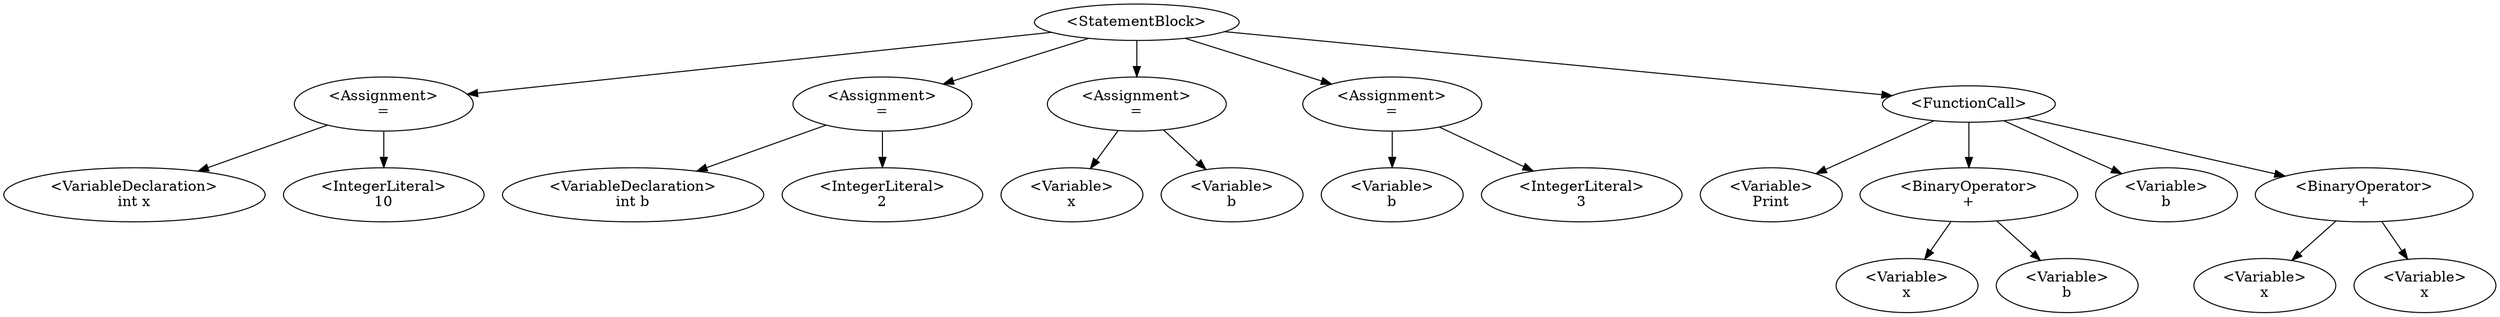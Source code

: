 digraph G {
0 [label="<StatementBlock>"];0->2;0->5;0->8;0->11;0->14;
2 [label="<Assignment>\n="];2->1;2->3;
1 [label="<VariableDeclaration>\nint x"];
3 [label="<IntegerLiteral>\n10"];
5 [label="<Assignment>\n="];5->4;5->6;
4 [label="<VariableDeclaration>\nint b"];
6 [label="<IntegerLiteral>\n2"];
8 [label="<Assignment>\n="];8->7;8->9;
7 [label="<Variable>\nx"];
9 [label="<Variable>\nb"];
11 [label="<Assignment>\n="];11->10;11->12;
10 [label="<Variable>\nb"];
12 [label="<IntegerLiteral>\n3"];
14 [label="<FunctionCall>\n"];14->13;14->16;14->18;14->20;
13 [label="<Variable>\nPrint"];
16 [label="<BinaryOperator>\n+"];16->15;16->17;
15 [label="<Variable>\nx"];
17 [label="<Variable>\nb"];
18 [label="<Variable>\nb"];
20 [label="<BinaryOperator>\n+"];20->19;20->21;
19 [label="<Variable>\nx"];
21 [label="<Variable>\nx"];
}